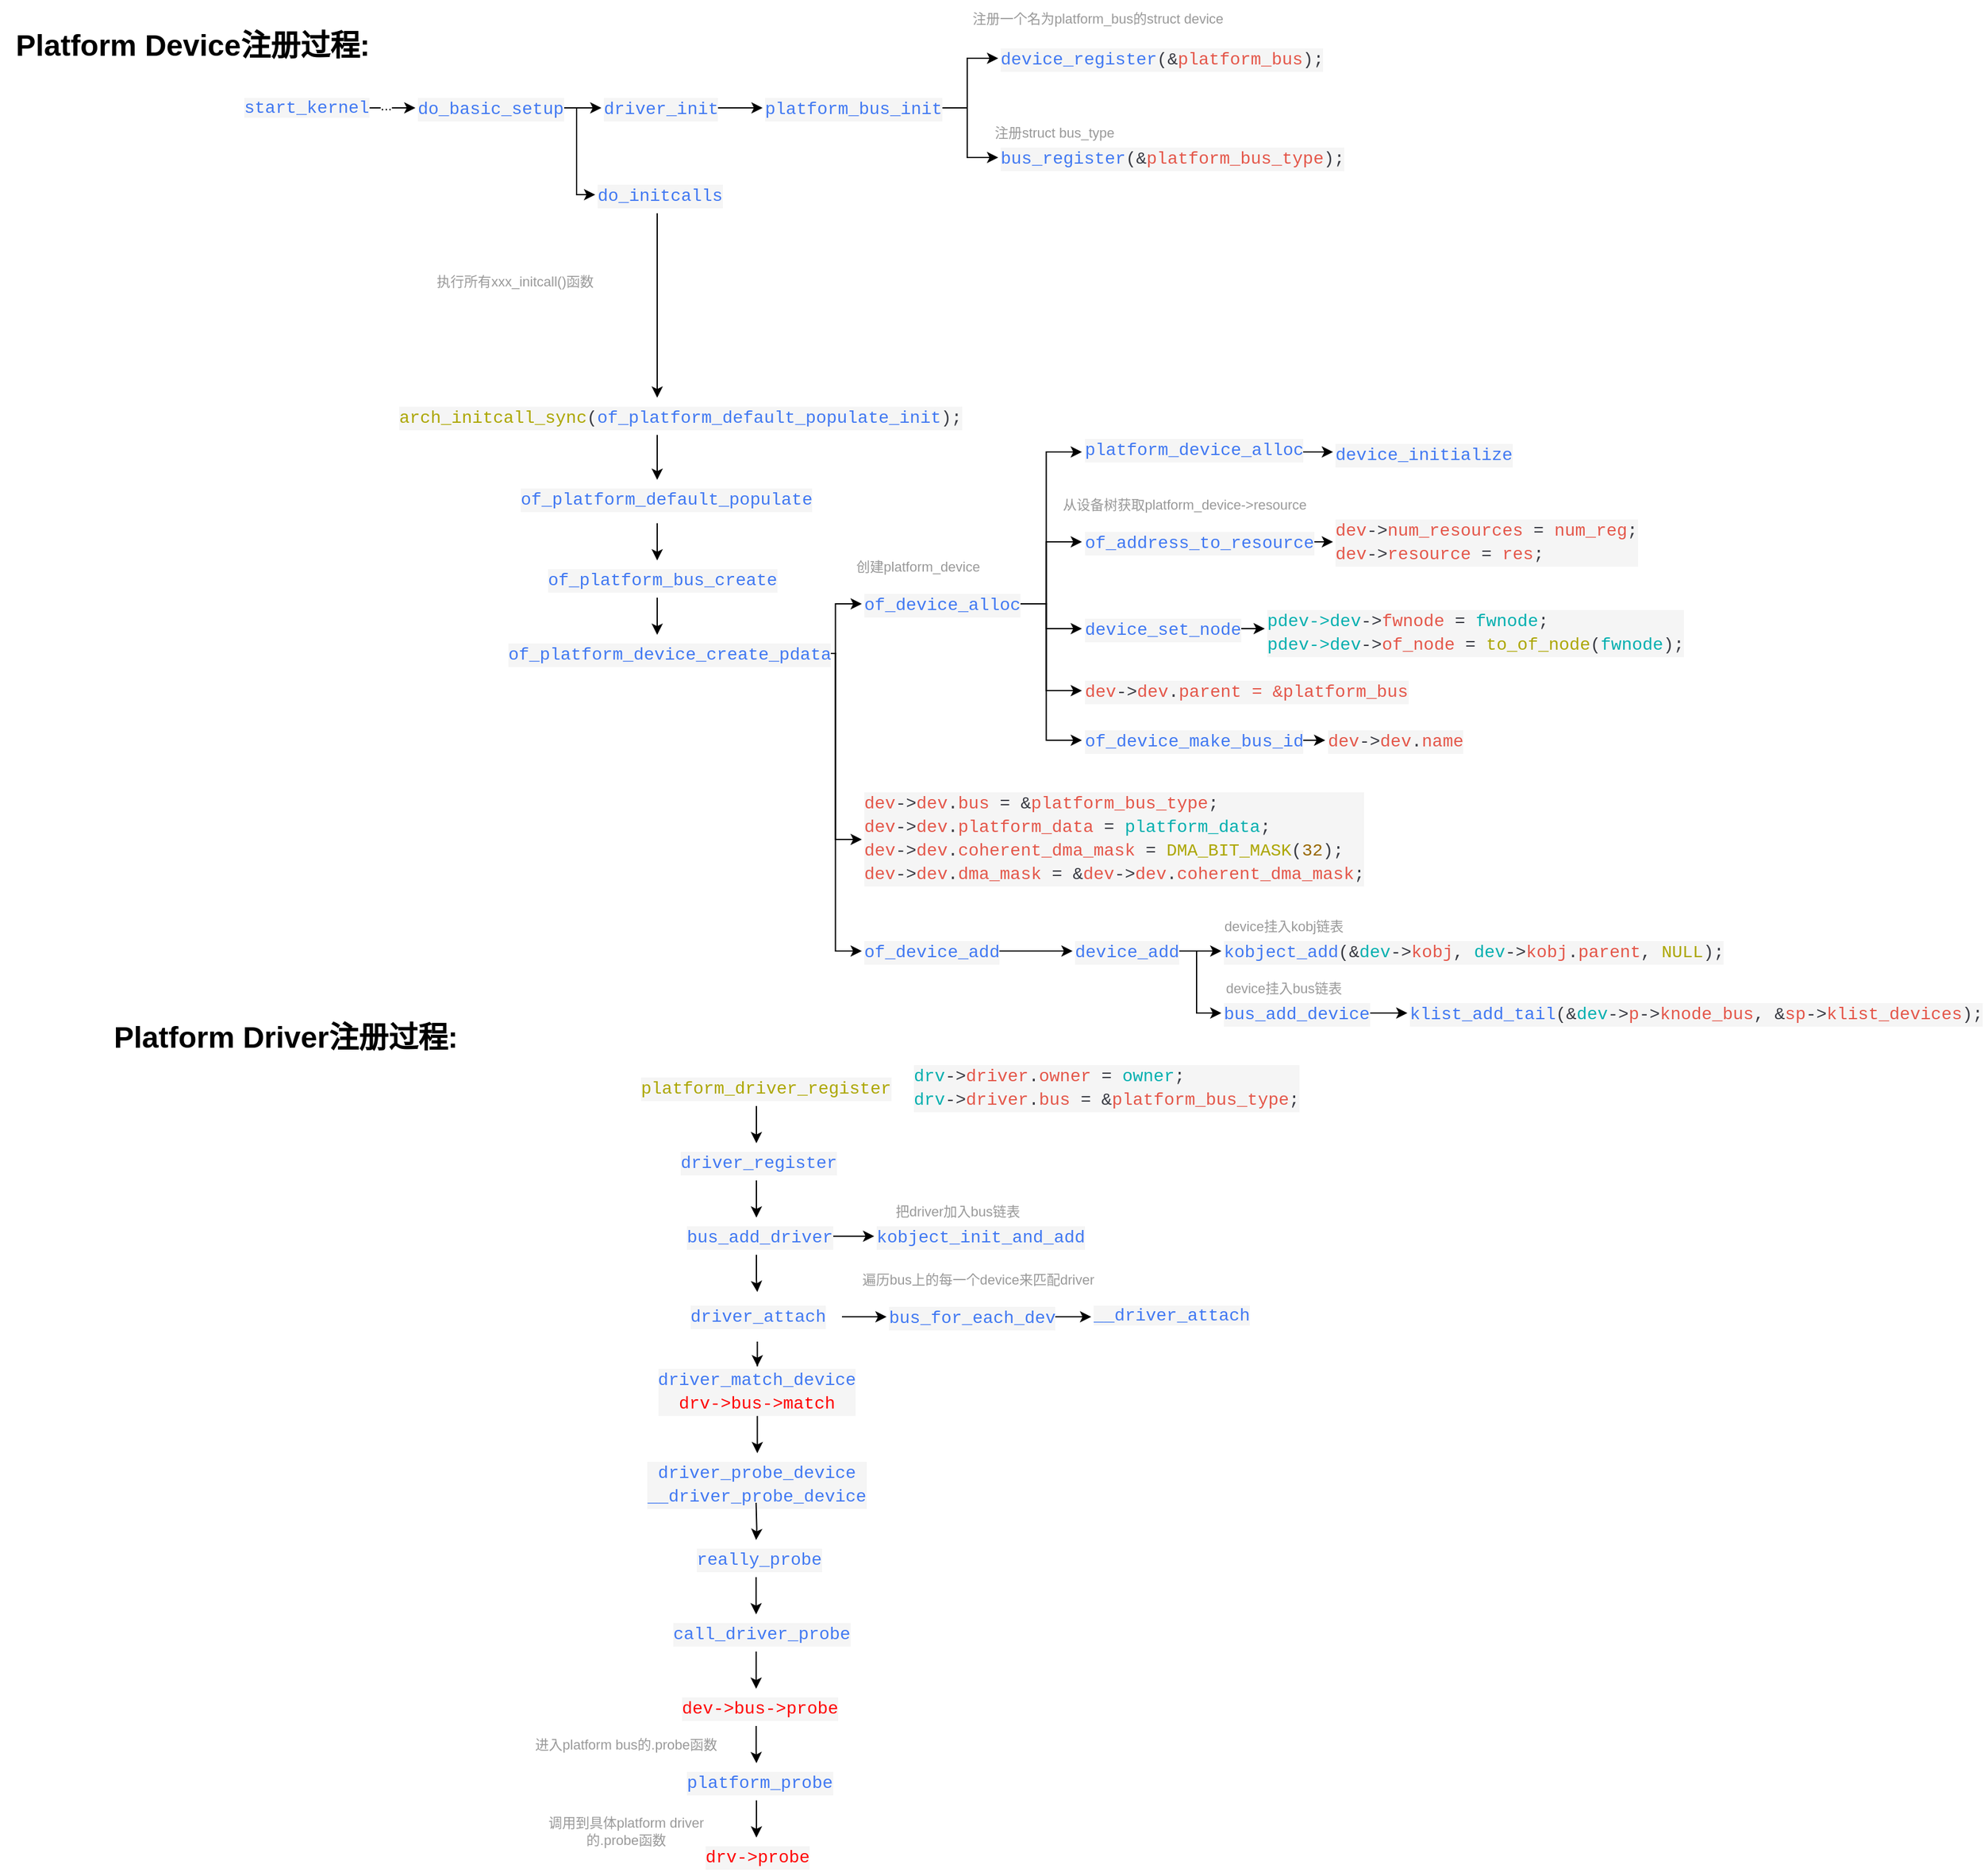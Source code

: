 <mxfile version="26.0.2">
  <diagram name="Page-1" id="B86Zw5jSHe3ODx66XSME">
    <mxGraphModel dx="1891" dy="538" grid="1" gridSize="10" guides="1" tooltips="1" connect="1" arrows="1" fold="1" page="1" pageScale="1" pageWidth="827" pageHeight="1169" math="0" shadow="0">
      <root>
        <mxCell id="0" />
        <mxCell id="1" parent="0" />
        <mxCell id="ma6B8eUyKMuHkMsRaz8a-4" style="edgeStyle=orthogonalEdgeStyle;rounded=0;orthogonalLoop=1;jettySize=auto;html=1;exitX=1;exitY=0.5;exitDx=0;exitDy=0;entryX=0;entryY=0.5;entryDx=0;entryDy=0;" parent="1" source="ma6B8eUyKMuHkMsRaz8a-1" target="ma6B8eUyKMuHkMsRaz8a-3" edge="1">
          <mxGeometry relative="1" as="geometry" />
        </mxCell>
        <mxCell id="ma6B8eUyKMuHkMsRaz8a-6" style="edgeStyle=orthogonalEdgeStyle;rounded=0;orthogonalLoop=1;jettySize=auto;html=1;exitX=1;exitY=0.5;exitDx=0;exitDy=0;entryX=0;entryY=0.5;entryDx=0;entryDy=0;" parent="1" source="ma6B8eUyKMuHkMsRaz8a-1" target="ma6B8eUyKMuHkMsRaz8a-5" edge="1">
          <mxGeometry relative="1" as="geometry" />
        </mxCell>
        <mxCell id="ma6B8eUyKMuHkMsRaz8a-1" value="&lt;div style=&quot;color: #383a42;background-color: #f5f5f5;font-family: Consolas, &#39;Courier New&#39;, monospace;font-weight: normal;font-size: 14px;line-height: 19px;white-space: pre;&quot;&gt;&lt;div&gt;&lt;span style=&quot;color: #4078f2;&quot;&gt;platform_bus_init&lt;/span&gt;&lt;/div&gt;&lt;/div&gt;" style="text;whiteSpace=wrap;html=1;" parent="1" vertex="1">
          <mxGeometry x="210" y="120" width="140" height="30" as="geometry" />
        </mxCell>
        <mxCell id="ma6B8eUyKMuHkMsRaz8a-3" value="&lt;div style=&quot;color: #383a42;background-color: #f5f5f5;font-family: Consolas, &#39;Courier New&#39;, monospace;font-weight: normal;font-size: 14px;line-height: 19px;white-space: pre;&quot;&gt;&lt;div&gt;&lt;span style=&quot;color: #4078f2;&quot;&gt;device_register&lt;/span&gt;&lt;span style=&quot;color: #383a42;&quot;&gt;(&lt;/span&gt;&lt;span style=&quot;color: #383a42;&quot;&gt;&amp;amp;&lt;/span&gt;&lt;span style=&quot;color: #e45649;&quot;&gt;platform_bus&lt;/span&gt;&lt;span style=&quot;color: #383a42;&quot;&gt;);&lt;/span&gt;&lt;/div&gt;&lt;/div&gt;" style="text;whiteSpace=wrap;html=1;" parent="1" vertex="1">
          <mxGeometry x="400" y="80" width="250" height="30" as="geometry" />
        </mxCell>
        <mxCell id="ma6B8eUyKMuHkMsRaz8a-5" value="&lt;div style=&quot;color: #383a42;background-color: #f5f5f5;font-family: Consolas, &#39;Courier New&#39;, monospace;font-weight: normal;font-size: 14px;line-height: 19px;white-space: pre;&quot;&gt;&lt;div&gt;&lt;span style=&quot;color: #4078f2;&quot;&gt;bus_register&lt;/span&gt;&lt;span style=&quot;color: #383a42;&quot;&gt;(&lt;/span&gt;&lt;span style=&quot;color: #383a42;&quot;&gt;&amp;amp;&lt;/span&gt;&lt;span style=&quot;color: #e45649;&quot;&gt;platform_bus_type&lt;/span&gt;&lt;span style=&quot;color: #383a42;&quot;&gt;);&lt;/span&gt;&lt;/div&gt;&lt;/div&gt;" style="text;whiteSpace=wrap;html=1;" parent="1" vertex="1">
          <mxGeometry x="400" y="160" width="260" height="30" as="geometry" />
        </mxCell>
        <mxCell id="ma6B8eUyKMuHkMsRaz8a-7" value="注册一个名为platform_bus的struct device" style="text;html=1;align=center;verticalAlign=middle;resizable=0;points=[];autosize=1;strokeColor=none;fillColor=none;fontSize=11;fontColor=#999999;" parent="1" vertex="1">
          <mxGeometry x="365" y="48" width="230" height="30" as="geometry" />
        </mxCell>
        <mxCell id="ma6B8eUyKMuHkMsRaz8a-8" value="注册struct bus_type" style="text;html=1;align=center;verticalAlign=middle;resizable=0;points=[];autosize=1;strokeColor=none;fillColor=none;fontSize=11;fontColor=#999999;" parent="1" vertex="1">
          <mxGeometry x="385" y="140" width="120" height="30" as="geometry" />
        </mxCell>
        <mxCell id="ma6B8eUyKMuHkMsRaz8a-12" value="" style="edgeStyle=orthogonalEdgeStyle;rounded=0;orthogonalLoop=1;jettySize=auto;html=1;" parent="1" source="ma6B8eUyKMuHkMsRaz8a-9" target="ma6B8eUyKMuHkMsRaz8a-11" edge="1">
          <mxGeometry relative="1" as="geometry" />
        </mxCell>
        <mxCell id="ma6B8eUyKMuHkMsRaz8a-9" value="&lt;div style=&quot;color: #383a42;background-color: #f5f5f5;font-family: Consolas, &#39;Courier New&#39;, monospace;font-weight: normal;font-size: 14px;line-height: 19px;white-space: pre;&quot;&gt;&lt;div&gt;&lt;span style=&quot;color: #aca600;&quot;&gt;platform_driver_register&lt;/span&gt;&lt;/div&gt;&lt;/div&gt;" style="text;whiteSpace=wrap;html=1;" parent="1" vertex="1">
          <mxGeometry x="110" y="910" width="190" height="30" as="geometry" />
        </mxCell>
        <mxCell id="ma6B8eUyKMuHkMsRaz8a-14" value="" style="edgeStyle=orthogonalEdgeStyle;rounded=0;orthogonalLoop=1;jettySize=auto;html=1;" parent="1" source="ma6B8eUyKMuHkMsRaz8a-11" target="ma6B8eUyKMuHkMsRaz8a-13" edge="1">
          <mxGeometry relative="1" as="geometry" />
        </mxCell>
        <mxCell id="ma6B8eUyKMuHkMsRaz8a-11" value="&lt;div style=&quot;color: #383a42;background-color: #f5f5f5;font-family: Consolas, &#39;Courier New&#39;, monospace;font-weight: normal;font-size: 14px;line-height: 19px;white-space: pre;&quot;&gt;&lt;div&gt;&lt;span style=&quot;color: #4078f2;&quot;&gt;driver_register&lt;/span&gt;&lt;/div&gt;&lt;/div&gt;" style="text;whiteSpace=wrap;html=1;" parent="1" vertex="1">
          <mxGeometry x="142" y="970" width="126" height="30" as="geometry" />
        </mxCell>
        <mxCell id="ma6B8eUyKMuHkMsRaz8a-17" value="" style="edgeStyle=orthogonalEdgeStyle;rounded=0;orthogonalLoop=1;jettySize=auto;html=1;" parent="1" source="ma6B8eUyKMuHkMsRaz8a-13" target="ma6B8eUyKMuHkMsRaz8a-16" edge="1">
          <mxGeometry relative="1" as="geometry" />
        </mxCell>
        <mxCell id="JLfI0YAeXhHfaq67jm4I-69" value="" style="edgeStyle=orthogonalEdgeStyle;rounded=0;orthogonalLoop=1;jettySize=auto;html=1;" edge="1" parent="1" source="ma6B8eUyKMuHkMsRaz8a-13" target="JLfI0YAeXhHfaq67jm4I-68">
          <mxGeometry relative="1" as="geometry" />
        </mxCell>
        <mxCell id="ma6B8eUyKMuHkMsRaz8a-13" value="&lt;div style=&quot;color: #383a42;background-color: #f5f5f5;font-family: Consolas, &#39;Courier New&#39;, monospace;font-weight: normal;font-size: 14px;line-height: 19px;white-space: pre;&quot;&gt;&lt;div&gt;&lt;span style=&quot;color: #4078f2;&quot;&gt;bus_add_driver&lt;/span&gt;&lt;/div&gt;&lt;/div&gt;" style="text;whiteSpace=wrap;html=1;" parent="1" vertex="1">
          <mxGeometry x="147" y="1030" width="116" height="30" as="geometry" />
        </mxCell>
        <mxCell id="ma6B8eUyKMuHkMsRaz8a-15" value="&lt;div style=&quot;color: rgb(56, 58, 66); background-color: rgb(245, 245, 245); font-family: Consolas, &amp;quot;Courier New&amp;quot;, monospace; font-weight: normal; font-size: 14px; line-height: 19px; white-space: pre;&quot;&gt;&lt;div&gt;&lt;span style=&quot;color: rgb(0, 175, 175);&quot;&gt;drv&lt;/span&gt;&lt;span style=&quot;color: rgb(56, 58, 66);&quot;&gt;-&amp;gt;&lt;/span&gt;&lt;span style=&quot;color: rgb(228, 86, 73);&quot;&gt;driver&lt;/span&gt;&lt;span style=&quot;color: rgb(56, 58, 66);&quot;&gt;.&lt;/span&gt;&lt;span style=&quot;color: rgb(228, 86, 73);&quot;&gt;owner&lt;/span&gt;&lt;span style=&quot;color: rgb(56, 58, 66);&quot;&gt; &lt;/span&gt;&lt;span style=&quot;color: rgb(56, 58, 66);&quot;&gt;=&lt;/span&gt;&lt;span style=&quot;color: rgb(56, 58, 66);&quot;&gt; &lt;/span&gt;&lt;span style=&quot;color: rgb(0, 175, 175);&quot;&gt;owner&lt;/span&gt;&lt;span style=&quot;color: rgb(56, 58, 66);&quot;&gt;;&lt;/span&gt;&lt;/div&gt;&lt;div&gt;&lt;span style=&quot;color: rgb(0, 175, 175);&quot;&gt;drv&lt;/span&gt;&lt;span style=&quot;color: rgb(56, 58, 66);&quot;&gt;-&amp;gt;&lt;/span&gt;&lt;span style=&quot;color: rgb(228, 86, 73);&quot;&gt;driver&lt;/span&gt;&lt;span style=&quot;color: rgb(56, 58, 66);&quot;&gt;.&lt;/span&gt;&lt;span style=&quot;color: rgb(228, 86, 73);&quot;&gt;bus&lt;/span&gt;&lt;span style=&quot;color: rgb(56, 58, 66);&quot;&gt; &lt;/span&gt;&lt;span style=&quot;color: rgb(56, 58, 66);&quot;&gt;=&lt;/span&gt;&lt;span style=&quot;color: rgb(56, 58, 66);&quot;&gt; &lt;/span&gt;&lt;span style=&quot;color: rgb(56, 58, 66);&quot;&gt;&amp;amp;&lt;/span&gt;&lt;span style=&quot;color: rgb(228, 86, 73);&quot;&gt;platform_bus_type&lt;/span&gt;&lt;span style=&quot;color: rgb(56, 58, 66);&quot;&gt;;&lt;/span&gt;&lt;/div&gt;&lt;/div&gt;" style="text;whiteSpace=wrap;html=1;" parent="1" vertex="1">
          <mxGeometry x="330" y="900" width="300" height="50" as="geometry" />
        </mxCell>
        <mxCell id="JLfI0YAeXhHfaq67jm4I-59" value="" style="edgeStyle=orthogonalEdgeStyle;rounded=0;orthogonalLoop=1;jettySize=auto;html=1;" edge="1" parent="1" source="ma6B8eUyKMuHkMsRaz8a-16" target="JLfI0YAeXhHfaq67jm4I-58">
          <mxGeometry relative="1" as="geometry" />
        </mxCell>
        <mxCell id="JLfI0YAeXhHfaq67jm4I-73" value="" style="edgeStyle=orthogonalEdgeStyle;rounded=0;orthogonalLoop=1;jettySize=auto;html=1;" edge="1" parent="1" source="ma6B8eUyKMuHkMsRaz8a-16" target="JLfI0YAeXhHfaq67jm4I-65">
          <mxGeometry relative="1" as="geometry" />
        </mxCell>
        <mxCell id="ma6B8eUyKMuHkMsRaz8a-16" value="&lt;div style=&quot;color: rgb(56, 58, 66); background-color: rgb(245, 245, 245); font-family: Consolas, &amp;quot;Courier New&amp;quot;, monospace; font-weight: normal; font-size: 14px; line-height: 19px; white-space: pre;&quot;&gt;&lt;div&gt;&lt;span style=&quot;color: rgb(64, 120, 242);&quot;&gt;driver_attach&lt;/span&gt;&lt;/div&gt;&lt;/div&gt;" style="text;whiteSpace=wrap;html=1;align=center;verticalAlign=middle;" parent="1" vertex="1">
          <mxGeometry x="137.5" y="1090" width="136.5" height="40" as="geometry" />
        </mxCell>
        <mxCell id="ma6B8eUyKMuHkMsRaz8a-20" value="&lt;div style=&quot;color: rgb(56, 58, 66); background-color: rgb(245, 245, 245); font-family: Consolas, &amp;quot;Courier New&amp;quot;, monospace; font-weight: normal; font-size: 14px; line-height: 19px; white-space: pre;&quot;&gt;&lt;div&gt;&lt;span style=&quot;color: rgb(64, 120, 242);&quot;&gt;driver_probe_device&lt;/span&gt;&lt;/div&gt;&lt;div&gt;&lt;span style=&quot;color: rgb(64, 120, 242);&quot;&gt;__driver_probe_device&lt;/span&gt;&lt;/div&gt;&lt;/div&gt;" style="text;whiteSpace=wrap;html=1;align=center;verticalAlign=middle;" parent="1" vertex="1">
          <mxGeometry x="121.25" y="1220" width="169" height="50" as="geometry" />
        </mxCell>
        <mxCell id="ma6B8eUyKMuHkMsRaz8a-25" value="" style="edgeStyle=orthogonalEdgeStyle;rounded=0;orthogonalLoop=1;jettySize=auto;html=1;" parent="1" target="ma6B8eUyKMuHkMsRaz8a-24" edge="1">
          <mxGeometry relative="1" as="geometry">
            <mxPoint x="204.75" y="1260" as="sourcePoint" />
          </mxGeometry>
        </mxCell>
        <mxCell id="ma6B8eUyKMuHkMsRaz8a-27" value="" style="edgeStyle=orthogonalEdgeStyle;rounded=0;orthogonalLoop=1;jettySize=auto;html=1;" parent="1" source="ma6B8eUyKMuHkMsRaz8a-24" target="ma6B8eUyKMuHkMsRaz8a-26" edge="1">
          <mxGeometry relative="1" as="geometry" />
        </mxCell>
        <mxCell id="ma6B8eUyKMuHkMsRaz8a-24" value="&lt;div style=&quot;color: #383a42;background-color: #f5f5f5;font-family: Consolas, &#39;Courier New&#39;, monospace;font-weight: normal;font-size: 14px;line-height: 19px;white-space: pre;&quot;&gt;&lt;div&gt;&lt;span style=&quot;color: #4078f2;&quot;&gt;really_probe&lt;/span&gt;&lt;/div&gt;&lt;/div&gt;" style="text;whiteSpace=wrap;html=1;" parent="1" vertex="1">
          <mxGeometry x="154.5" y="1290" width="100.5" height="30" as="geometry" />
        </mxCell>
        <mxCell id="ma6B8eUyKMuHkMsRaz8a-29" value="" style="edgeStyle=orthogonalEdgeStyle;rounded=0;orthogonalLoop=1;jettySize=auto;html=1;" parent="1" source="ma6B8eUyKMuHkMsRaz8a-26" target="ma6B8eUyKMuHkMsRaz8a-28" edge="1">
          <mxGeometry relative="1" as="geometry" />
        </mxCell>
        <mxCell id="ma6B8eUyKMuHkMsRaz8a-26" value="&lt;div style=&quot;color: #383a42;background-color: #f5f5f5;font-family: Consolas, &#39;Courier New&#39;, monospace;font-weight: normal;font-size: 14px;line-height: 19px;white-space: pre;&quot;&gt;&lt;div&gt;&lt;span style=&quot;color: #4078f2;&quot;&gt;call_driver_probe&lt;/span&gt;&lt;/div&gt;&lt;/div&gt;" style="text;whiteSpace=wrap;html=1;" parent="1" vertex="1">
          <mxGeometry x="135.75" y="1350" width="138" height="30" as="geometry" />
        </mxCell>
        <mxCell id="ma6B8eUyKMuHkMsRaz8a-31" value="" style="edgeStyle=orthogonalEdgeStyle;rounded=0;orthogonalLoop=1;jettySize=auto;html=1;" parent="1" source="ma6B8eUyKMuHkMsRaz8a-28" target="ma6B8eUyKMuHkMsRaz8a-30" edge="1">
          <mxGeometry relative="1" as="geometry" />
        </mxCell>
        <mxCell id="ma6B8eUyKMuHkMsRaz8a-28" value="&lt;div style=&quot;background-color: rgb(245, 245, 245); font-family: Consolas, &amp;quot;Courier New&amp;quot;, monospace; font-weight: normal; font-size: 14px; line-height: 19px; white-space: pre;&quot;&gt;&lt;div style=&quot;&quot;&gt;&lt;font style=&quot;color: rgb(255, 0, 0);&quot;&gt;&lt;span&gt;dev&lt;/span&gt;&lt;span&gt;-&amp;gt;&lt;/span&gt;&lt;span&gt;bus&lt;/span&gt;&lt;span&gt;-&amp;gt;&lt;/span&gt;&lt;span&gt;probe&lt;/span&gt;&lt;/font&gt;&lt;/div&gt;&lt;/div&gt;" style="text;whiteSpace=wrap;html=1;" parent="1" vertex="1">
          <mxGeometry x="143.25" y="1410" width="123" height="30" as="geometry" />
        </mxCell>
        <mxCell id="ma6B8eUyKMuHkMsRaz8a-34" value="" style="edgeStyle=orthogonalEdgeStyle;rounded=0;orthogonalLoop=1;jettySize=auto;html=1;" parent="1" source="ma6B8eUyKMuHkMsRaz8a-30" target="ma6B8eUyKMuHkMsRaz8a-33" edge="1">
          <mxGeometry relative="1" as="geometry" />
        </mxCell>
        <mxCell id="ma6B8eUyKMuHkMsRaz8a-30" value="&lt;div style=&quot;color: #383a42;background-color: #f5f5f5;font-family: Consolas, &#39;Courier New&#39;, monospace;font-weight: normal;font-size: 14px;line-height: 19px;white-space: pre;&quot;&gt;&lt;div&gt;&lt;span style=&quot;color: #4078f2;&quot;&gt;platform_probe&lt;/span&gt;&lt;/div&gt;&lt;/div&gt;" style="text;whiteSpace=wrap;html=1;" parent="1" vertex="1">
          <mxGeometry x="146.75" y="1470" width="116.5" height="30" as="geometry" />
        </mxCell>
        <mxCell id="ma6B8eUyKMuHkMsRaz8a-32" value="进入platform bus的.probe函数" style="text;html=1;align=center;verticalAlign=middle;whiteSpace=wrap;rounded=0;fontSize=11;fontColor=#999999;" parent="1" vertex="1">
          <mxGeometry x="19.75" y="1440" width="160" height="30" as="geometry" />
        </mxCell>
        <mxCell id="ma6B8eUyKMuHkMsRaz8a-33" value="&lt;div style=&quot;background-color: rgb(245, 245, 245); font-family: Consolas, &amp;quot;Courier New&amp;quot;, monospace; font-weight: normal; font-size: 14px; line-height: 19px; white-space: pre;&quot;&gt;&lt;div style=&quot;&quot;&gt;&lt;font style=&quot;color: rgb(255, 0, 0);&quot;&gt;&lt;span&gt;drv&lt;/span&gt;&lt;span&gt;-&amp;gt;&lt;/span&gt;&lt;span&gt;probe&lt;/span&gt;&lt;/font&gt;&lt;/div&gt;&lt;/div&gt;" style="text;whiteSpace=wrap;html=1;" parent="1" vertex="1">
          <mxGeometry x="162" y="1530" width="86" height="30" as="geometry" />
        </mxCell>
        <mxCell id="ma6B8eUyKMuHkMsRaz8a-35" value="调用到具体platform driver的.probe函数" style="text;html=1;align=center;verticalAlign=middle;whiteSpace=wrap;rounded=0;fontSize=11;fontColor=#999999;" parent="1" vertex="1">
          <mxGeometry x="19.75" y="1510" width="160" height="30" as="geometry" />
        </mxCell>
        <mxCell id="JLfI0YAeXhHfaq67jm4I-2" value="" style="edgeStyle=orthogonalEdgeStyle;rounded=0;orthogonalLoop=1;jettySize=auto;html=1;" edge="1" parent="1" source="JLfI0YAeXhHfaq67jm4I-1" target="ma6B8eUyKMuHkMsRaz8a-1">
          <mxGeometry relative="1" as="geometry" />
        </mxCell>
        <mxCell id="JLfI0YAeXhHfaq67jm4I-1" value="&lt;div style=&quot;color: rgb(56, 58, 66); background-color: rgb(245, 245, 245); font-family: Consolas, &amp;quot;Courier New&amp;quot;, monospace; font-weight: normal; font-size: 14px; line-height: 19px; white-space: pre;&quot;&gt;&lt;div&gt;&lt;span style=&quot;color: rgb(64, 120, 242);&quot;&gt;driver_init&lt;/span&gt;&lt;/div&gt;&lt;/div&gt;" style="text;whiteSpace=wrap;html=1;" vertex="1" parent="1">
          <mxGeometry x="80" y="120" width="90" height="30" as="geometry" />
        </mxCell>
        <mxCell id="JLfI0YAeXhHfaq67jm4I-4" value="" style="edgeStyle=orthogonalEdgeStyle;rounded=0;orthogonalLoop=1;jettySize=auto;html=1;" edge="1" parent="1" source="JLfI0YAeXhHfaq67jm4I-3" target="JLfI0YAeXhHfaq67jm4I-1">
          <mxGeometry relative="1" as="geometry" />
        </mxCell>
        <mxCell id="JLfI0YAeXhHfaq67jm4I-53" style="edgeStyle=orthogonalEdgeStyle;rounded=0;orthogonalLoop=1;jettySize=auto;html=1;exitX=1;exitY=0.5;exitDx=0;exitDy=0;entryX=0;entryY=0.5;entryDx=0;entryDy=0;" edge="1" parent="1" source="JLfI0YAeXhHfaq67jm4I-3" target="JLfI0YAeXhHfaq67jm4I-13">
          <mxGeometry relative="1" as="geometry">
            <Array as="points">
              <mxPoint x="60" y="135" />
              <mxPoint x="60" y="205" />
            </Array>
          </mxGeometry>
        </mxCell>
        <mxCell id="JLfI0YAeXhHfaq67jm4I-3" value="&lt;div style=&quot;color: #383a42;background-color: #f5f5f5;font-family: Consolas, &#39;Courier New&#39;, monospace;font-weight: normal;font-size: 14px;line-height: 19px;white-space: pre;&quot;&gt;&lt;div&gt;&lt;span style=&quot;color: #4078f2;&quot;&gt;do_basic_setup&lt;/span&gt;&lt;/div&gt;&lt;/div&gt;" style="text;whiteSpace=wrap;html=1;" vertex="1" parent="1">
          <mxGeometry x="-70" y="120" width="110" height="30" as="geometry" />
        </mxCell>
        <mxCell id="JLfI0YAeXhHfaq67jm4I-7" value="" style="edgeStyle=orthogonalEdgeStyle;rounded=0;orthogonalLoop=1;jettySize=auto;html=1;" edge="1" parent="1" source="JLfI0YAeXhHfaq67jm4I-5" target="JLfI0YAeXhHfaq67jm4I-3">
          <mxGeometry relative="1" as="geometry" />
        </mxCell>
        <mxCell id="JLfI0YAeXhHfaq67jm4I-8" value="..." style="edgeLabel;html=1;align=center;verticalAlign=middle;resizable=0;points=[];" vertex="1" connectable="0" parent="JLfI0YAeXhHfaq67jm4I-7">
          <mxGeometry x="-0.228" y="2" relative="1" as="geometry">
            <mxPoint as="offset" />
          </mxGeometry>
        </mxCell>
        <mxCell id="JLfI0YAeXhHfaq67jm4I-5" value="&lt;span style=&quot;color: rgb(64, 120, 242); font-family: Consolas, &amp;quot;Courier New&amp;quot;, monospace; font-size: 14px; font-style: normal; font-variant-ligatures: normal; font-variant-caps: normal; font-weight: 400; letter-spacing: normal; orphans: 2; text-align: left; text-indent: 0px; text-transform: none; widows: 2; word-spacing: 0px; -webkit-text-stroke-width: 0px; white-space: pre; background-color: rgb(245, 245, 245); text-decoration-thickness: initial; text-decoration-style: initial; text-decoration-color: initial; display: inline !important; float: none;&quot;&gt;start_kernel&lt;/span&gt;" style="text;whiteSpace=wrap;html=1;" vertex="1" parent="1">
          <mxGeometry x="-210" y="120" width="100" height="30" as="geometry" />
        </mxCell>
        <mxCell id="JLfI0YAeXhHfaq67jm4I-12" style="edgeStyle=orthogonalEdgeStyle;rounded=0;orthogonalLoop=1;jettySize=auto;html=1;exitX=0.5;exitY=1;exitDx=0;exitDy=0;entryX=0.5;entryY=0;entryDx=0;entryDy=0;" edge="1" parent="1" source="JLfI0YAeXhHfaq67jm4I-13" target="JLfI0YAeXhHfaq67jm4I-15">
          <mxGeometry relative="1" as="geometry" />
        </mxCell>
        <mxCell id="JLfI0YAeXhHfaq67jm4I-13" value="&lt;div style=&quot;color: #383a42;background-color: #f5f5f5;font-family: Consolas, &#39;Courier New&#39;, monospace;font-weight: normal;font-size: 14px;line-height: 19px;white-space: pre;&quot;&gt;&lt;div&gt;&lt;span style=&quot;color: #4078f2;&quot;&gt;do_initcalls&lt;/span&gt;&lt;/div&gt;&lt;/div&gt;" style="text;whiteSpace=wrap;html=1;" vertex="1" parent="1">
          <mxGeometry x="75" y="190" width="100" height="30" as="geometry" />
        </mxCell>
        <mxCell id="JLfI0YAeXhHfaq67jm4I-14" value="" style="edgeStyle=orthogonalEdgeStyle;rounded=0;orthogonalLoop=1;jettySize=auto;html=1;" edge="1" parent="1" source="JLfI0YAeXhHfaq67jm4I-15" target="JLfI0YAeXhHfaq67jm4I-18">
          <mxGeometry relative="1" as="geometry" />
        </mxCell>
        <mxCell id="JLfI0YAeXhHfaq67jm4I-15" value="&lt;div style=&quot;color: rgb(56, 58, 66); background-color: rgb(245, 245, 245); font-family: Consolas, &amp;quot;Courier New&amp;quot;, monospace; font-weight: normal; font-size: 14px; line-height: 19px; white-space: pre;&quot;&gt;&lt;div style=&quot;line-height: 19px;&quot;&gt;&lt;span style=&quot;color: #aca600;&quot;&gt;arch_initcall_sync&lt;/span&gt;(&lt;span style=&quot;color: #4078f2;&quot;&gt;of_platform_default_populate_init&lt;/span&gt;);&lt;/div&gt;&lt;/div&gt;" style="text;whiteSpace=wrap;html=1;" vertex="1" parent="1">
          <mxGeometry x="-85" y="368.75" width="420" height="30" as="geometry" />
        </mxCell>
        <mxCell id="JLfI0YAeXhHfaq67jm4I-16" value="执行所有xxx_initcall()函数" style="text;html=1;align=center;verticalAlign=middle;resizable=0;points=[];autosize=1;strokeColor=none;fillColor=none;fontSize=11;fontColor=#999999;" vertex="1" parent="1">
          <mxGeometry x="-65.5" y="260" width="150" height="30" as="geometry" />
        </mxCell>
        <mxCell id="JLfI0YAeXhHfaq67jm4I-17" value="" style="edgeStyle=orthogonalEdgeStyle;rounded=0;orthogonalLoop=1;jettySize=auto;html=1;" edge="1" parent="1" source="JLfI0YAeXhHfaq67jm4I-18" target="JLfI0YAeXhHfaq67jm4I-20">
          <mxGeometry relative="1" as="geometry" />
        </mxCell>
        <mxCell id="JLfI0YAeXhHfaq67jm4I-18" value="&lt;div style=&quot;color: #383a42;background-color: #f5f5f5;font-family: Consolas, &#39;Courier New&#39;, monospace;font-weight: normal;font-size: 14px;line-height: 19px;white-space: pre;&quot;&gt;&lt;div&gt;&lt;span style=&quot;color: #4078f2;&quot;&gt;of_platform_default_populate&lt;/span&gt;&lt;/div&gt;&lt;/div&gt;" style="text;whiteSpace=wrap;html=1;" vertex="1" parent="1">
          <mxGeometry x="12.5" y="435" width="225" height="35" as="geometry" />
        </mxCell>
        <mxCell id="JLfI0YAeXhHfaq67jm4I-19" value="" style="edgeStyle=orthogonalEdgeStyle;rounded=0;orthogonalLoop=1;jettySize=auto;html=1;" edge="1" parent="1" source="JLfI0YAeXhHfaq67jm4I-20" target="JLfI0YAeXhHfaq67jm4I-24">
          <mxGeometry relative="1" as="geometry" />
        </mxCell>
        <mxCell id="JLfI0YAeXhHfaq67jm4I-20" value="&lt;div style=&quot;color: #383a42;background-color: #f5f5f5;font-family: Consolas, &#39;Courier New&#39;, monospace;font-weight: normal;font-size: 14px;line-height: 19px;white-space: pre;&quot;&gt;&lt;div&gt;&lt;span style=&quot;color: #4078f2;&quot;&gt;of_platform_bus_create&lt;/span&gt;&lt;/div&gt;&lt;/div&gt;" style="text;whiteSpace=wrap;html=1;" vertex="1" parent="1">
          <mxGeometry x="35" y="500" width="180" height="30" as="geometry" />
        </mxCell>
        <mxCell id="JLfI0YAeXhHfaq67jm4I-21" style="edgeStyle=orthogonalEdgeStyle;rounded=0;orthogonalLoop=1;jettySize=auto;html=1;exitX=1;exitY=0.5;exitDx=0;exitDy=0;entryX=0;entryY=0.5;entryDx=0;entryDy=0;" edge="1" parent="1" source="JLfI0YAeXhHfaq67jm4I-24" target="JLfI0YAeXhHfaq67jm4I-33">
          <mxGeometry relative="1" as="geometry" />
        </mxCell>
        <mxCell id="JLfI0YAeXhHfaq67jm4I-22" style="edgeStyle=orthogonalEdgeStyle;rounded=0;orthogonalLoop=1;jettySize=auto;html=1;exitX=1;exitY=0.5;exitDx=0;exitDy=0;entryX=0;entryY=0.5;entryDx=0;entryDy=0;" edge="1" parent="1" source="JLfI0YAeXhHfaq67jm4I-24" target="JLfI0YAeXhHfaq67jm4I-26">
          <mxGeometry relative="1" as="geometry" />
        </mxCell>
        <mxCell id="JLfI0YAeXhHfaq67jm4I-23" style="edgeStyle=orthogonalEdgeStyle;rounded=0;orthogonalLoop=1;jettySize=auto;html=1;exitX=1;exitY=0.5;exitDx=0;exitDy=0;entryX=0;entryY=0.5;entryDx=0;entryDy=0;" edge="1" parent="1" source="JLfI0YAeXhHfaq67jm4I-24" target="JLfI0YAeXhHfaq67jm4I-46">
          <mxGeometry relative="1" as="geometry" />
        </mxCell>
        <mxCell id="JLfI0YAeXhHfaq67jm4I-24" value="&lt;div style=&quot;color: #383a42;background-color: #f5f5f5;font-family: Consolas, &#39;Courier New&#39;, monospace;font-weight: normal;font-size: 14px;line-height: 19px;white-space: pre;&quot;&gt;&lt;div&gt;&lt;span style=&quot;color: #4078f2;&quot;&gt;of_platform_device_create_pdata&lt;/span&gt;&lt;/div&gt;&lt;/div&gt;" style="text;whiteSpace=wrap;html=1;" vertex="1" parent="1">
          <mxGeometry x="2.5" y="560" width="245" height="30" as="geometry" />
        </mxCell>
        <mxCell id="JLfI0YAeXhHfaq67jm4I-25" value="" style="edgeStyle=orthogonalEdgeStyle;rounded=0;orthogonalLoop=1;jettySize=auto;html=1;" edge="1" parent="1" source="JLfI0YAeXhHfaq67jm4I-26" target="JLfI0YAeXhHfaq67jm4I-27">
          <mxGeometry relative="1" as="geometry" />
        </mxCell>
        <mxCell id="JLfI0YAeXhHfaq67jm4I-26" value="&lt;div style=&quot;color: #383a42;background-color: #f5f5f5;font-family: Consolas, &#39;Courier New&#39;, monospace;font-weight: normal;font-size: 14px;line-height: 19px;white-space: pre;&quot;&gt;&lt;div&gt;&lt;span style=&quot;color: #4078f2;&quot;&gt;of_device_add&lt;/span&gt;&lt;/div&gt;&lt;/div&gt;" style="text;whiteSpace=wrap;html=1;" vertex="1" parent="1">
          <mxGeometry x="290" y="800" width="110" height="30" as="geometry" />
        </mxCell>
        <mxCell id="JLfI0YAeXhHfaq67jm4I-78" value="" style="edgeStyle=orthogonalEdgeStyle;rounded=0;orthogonalLoop=1;jettySize=auto;html=1;" edge="1" parent="1" source="JLfI0YAeXhHfaq67jm4I-27" target="JLfI0YAeXhHfaq67jm4I-77">
          <mxGeometry relative="1" as="geometry" />
        </mxCell>
        <mxCell id="JLfI0YAeXhHfaq67jm4I-81" style="edgeStyle=orthogonalEdgeStyle;rounded=0;orthogonalLoop=1;jettySize=auto;html=1;exitX=1;exitY=0.5;exitDx=0;exitDy=0;entryX=0;entryY=0.5;entryDx=0;entryDy=0;" edge="1" parent="1" source="JLfI0YAeXhHfaq67jm4I-27" target="JLfI0YAeXhHfaq67jm4I-80">
          <mxGeometry relative="1" as="geometry" />
        </mxCell>
        <mxCell id="JLfI0YAeXhHfaq67jm4I-27" value="&lt;div style=&quot;color: #383a42;background-color: #f5f5f5;font-family: Consolas, &#39;Courier New&#39;, monospace;font-weight: normal;font-size: 14px;line-height: 19px;white-space: pre;&quot;&gt;&lt;div&gt;&lt;span style=&quot;color: #4078f2;&quot;&gt;device_add&lt;/span&gt;&lt;/div&gt;&lt;/div&gt;" style="text;whiteSpace=wrap;html=1;" vertex="1" parent="1">
          <mxGeometry x="460" y="800" width="80" height="30" as="geometry" />
        </mxCell>
        <mxCell id="JLfI0YAeXhHfaq67jm4I-28" style="edgeStyle=orthogonalEdgeStyle;rounded=0;orthogonalLoop=1;jettySize=auto;html=1;exitX=1;exitY=0.5;exitDx=0;exitDy=0;entryX=0;entryY=0.5;entryDx=0;entryDy=0;" edge="1" parent="1" source="JLfI0YAeXhHfaq67jm4I-33" target="JLfI0YAeXhHfaq67jm4I-39">
          <mxGeometry relative="1" as="geometry" />
        </mxCell>
        <mxCell id="JLfI0YAeXhHfaq67jm4I-29" style="edgeStyle=orthogonalEdgeStyle;rounded=0;orthogonalLoop=1;jettySize=auto;html=1;exitX=1;exitY=0.5;exitDx=0;exitDy=0;entryX=0;entryY=0.5;entryDx=0;entryDy=0;" edge="1" parent="1" source="JLfI0YAeXhHfaq67jm4I-33" target="JLfI0YAeXhHfaq67jm4I-36">
          <mxGeometry relative="1" as="geometry" />
        </mxCell>
        <mxCell id="JLfI0YAeXhHfaq67jm4I-30" style="edgeStyle=orthogonalEdgeStyle;rounded=0;orthogonalLoop=1;jettySize=auto;html=1;exitX=1;exitY=0.5;exitDx=0;exitDy=0;entryX=0;entryY=0.5;entryDx=0;entryDy=0;" edge="1" parent="1" source="JLfI0YAeXhHfaq67jm4I-33" target="JLfI0YAeXhHfaq67jm4I-42">
          <mxGeometry relative="1" as="geometry" />
        </mxCell>
        <mxCell id="JLfI0YAeXhHfaq67jm4I-31" style="edgeStyle=orthogonalEdgeStyle;rounded=0;orthogonalLoop=1;jettySize=auto;html=1;exitX=1;exitY=0.5;exitDx=0;exitDy=0;entryX=0;entryY=0.5;entryDx=0;entryDy=0;" edge="1" parent="1" source="JLfI0YAeXhHfaq67jm4I-33" target="JLfI0YAeXhHfaq67jm4I-44">
          <mxGeometry relative="1" as="geometry" />
        </mxCell>
        <mxCell id="JLfI0YAeXhHfaq67jm4I-32" style="edgeStyle=orthogonalEdgeStyle;rounded=0;orthogonalLoop=1;jettySize=auto;html=1;exitX=1;exitY=0.5;exitDx=0;exitDy=0;entryX=0;entryY=0.5;entryDx=0;entryDy=0;" edge="1" parent="1" source="JLfI0YAeXhHfaq67jm4I-33" target="JLfI0YAeXhHfaq67jm4I-48">
          <mxGeometry relative="1" as="geometry" />
        </mxCell>
        <mxCell id="JLfI0YAeXhHfaq67jm4I-33" value="&lt;div style=&quot;color: #383a42;background-color: #f5f5f5;font-family: Consolas, &#39;Courier New&#39;, monospace;font-weight: normal;font-size: 14px;line-height: 19px;white-space: pre;&quot;&gt;&lt;div&gt;&lt;span style=&quot;color: #4078f2;&quot;&gt;of_device_alloc&lt;/span&gt;&lt;/div&gt;&lt;/div&gt;" style="text;whiteSpace=wrap;html=1;" vertex="1" parent="1">
          <mxGeometry x="290" y="520" width="120" height="30" as="geometry" />
        </mxCell>
        <mxCell id="JLfI0YAeXhHfaq67jm4I-34" value="创建platform_device" style="text;html=1;align=center;verticalAlign=middle;resizable=0;points=[];autosize=1;strokeColor=none;fillColor=none;fontSize=11;fontColor=#999999;" vertex="1" parent="1">
          <mxGeometry x="275" y="490" width="120" height="30" as="geometry" />
        </mxCell>
        <mxCell id="JLfI0YAeXhHfaq67jm4I-35" value="" style="edgeStyle=orthogonalEdgeStyle;rounded=0;orthogonalLoop=1;jettySize=auto;html=1;" edge="1" parent="1" source="JLfI0YAeXhHfaq67jm4I-36" target="JLfI0YAeXhHfaq67jm4I-41">
          <mxGeometry relative="1" as="geometry" />
        </mxCell>
        <mxCell id="JLfI0YAeXhHfaq67jm4I-36" value="&lt;div style=&quot;color: #383a42;background-color: #f5f5f5;font-family: Consolas, &#39;Courier New&#39;, monospace;font-weight: normal;font-size: 14px;line-height: 19px;white-space: pre;&quot;&gt;&lt;div&gt;&lt;span style=&quot;color: #4078f2;&quot;&gt;of_address_to_resource&lt;/span&gt;&lt;/div&gt;&lt;/div&gt;" style="text;whiteSpace=wrap;html=1;" vertex="1" parent="1">
          <mxGeometry x="467.5" y="470" width="180" height="30" as="geometry" />
        </mxCell>
        <mxCell id="JLfI0YAeXhHfaq67jm4I-37" value="从设备树获取platform_device-&amp;gt;resource" style="text;html=1;align=center;verticalAlign=middle;resizable=0;points=[];autosize=1;strokeColor=none;fillColor=none;fontSize=11;fontColor=#999999;" vertex="1" parent="1">
          <mxGeometry x="440" y="440" width="220" height="30" as="geometry" />
        </mxCell>
        <mxCell id="JLfI0YAeXhHfaq67jm4I-38" value="" style="edgeStyle=orthogonalEdgeStyle;rounded=0;orthogonalLoop=1;jettySize=auto;html=1;" edge="1" parent="1" source="JLfI0YAeXhHfaq67jm4I-39" target="JLfI0YAeXhHfaq67jm4I-40">
          <mxGeometry relative="1" as="geometry" />
        </mxCell>
        <mxCell id="JLfI0YAeXhHfaq67jm4I-39" value="&lt;div style=&quot;color: #383a42;background-color: #f5f5f5;font-family: Consolas, &#39;Courier New&#39;, monospace;font-weight: normal;font-size: 14px;line-height: 19px;white-space: pre;&quot;&gt;&lt;div&gt;&lt;span style=&quot;color: #4078f2;&quot;&gt;device_set_node&lt;/span&gt;&lt;/div&gt;&lt;/div&gt;" style="text;whiteSpace=wrap;html=1;" vertex="1" parent="1">
          <mxGeometry x="467.5" y="540" width="125" height="30" as="geometry" />
        </mxCell>
        <mxCell id="JLfI0YAeXhHfaq67jm4I-40" value="&lt;div style=&quot;color: rgb(56, 58, 66); background-color: rgb(245, 245, 245); font-family: Consolas, &amp;quot;Courier New&amp;quot;, monospace; font-weight: normal; font-size: 14px; line-height: 19px; white-space: pre;&quot;&gt;&lt;div&gt;&lt;span style=&quot;color: rgb(0, 175, 175);&quot;&gt;pdev-&amp;gt;dev&lt;/span&gt;&lt;span style=&quot;color: rgb(56, 58, 66);&quot;&gt;-&amp;gt;&lt;/span&gt;&lt;span style=&quot;color: rgb(228, 86, 73);&quot;&gt;fwnode&lt;/span&gt;&lt;span style=&quot;color: rgb(56, 58, 66);&quot;&gt; &lt;/span&gt;&lt;span style=&quot;color: rgb(56, 58, 66);&quot;&gt;=&lt;/span&gt;&lt;span style=&quot;color: rgb(56, 58, 66);&quot;&gt; &lt;/span&gt;&lt;span style=&quot;color: rgb(0, 175, 175);&quot;&gt;fwnode&lt;/span&gt;&lt;span style=&quot;color: rgb(56, 58, 66);&quot;&gt;;&lt;/span&gt;&lt;/div&gt;&lt;div&gt;&lt;span style=&quot;color: rgb(0, 175, 175);&quot;&gt;pdev-&amp;gt;dev&lt;/span&gt;&lt;span style=&quot;color: rgb(56, 58, 66);&quot;&gt;-&amp;gt;&lt;/span&gt;&lt;span style=&quot;color: rgb(228, 86, 73);&quot;&gt;of_node&lt;/span&gt;&lt;span style=&quot;color: rgb(56, 58, 66);&quot;&gt; &lt;/span&gt;&lt;span style=&quot;color: rgb(56, 58, 66);&quot;&gt;=&lt;/span&gt;&lt;span style=&quot;color: rgb(56, 58, 66);&quot;&gt; &lt;/span&gt;&lt;span style=&quot;color: rgb(172, 166, 0);&quot;&gt;to_of_node&lt;/span&gt;&lt;span style=&quot;color: rgb(56, 58, 66);&quot;&gt;(&lt;/span&gt;&lt;span style=&quot;color: rgb(0, 175, 175);&quot;&gt;fwnode&lt;/span&gt;&lt;span style=&quot;color: rgb(56, 58, 66);&quot;&gt;);&lt;/span&gt;&lt;/div&gt;&lt;/div&gt;" style="text;whiteSpace=wrap;html=1;" vertex="1" parent="1">
          <mxGeometry x="615" y="532.5" width="315" height="45" as="geometry" />
        </mxCell>
        <mxCell id="JLfI0YAeXhHfaq67jm4I-41" value="&lt;div style=&quot;color: rgb(56, 58, 66); background-color: rgb(245, 245, 245); font-family: Consolas, &amp;quot;Courier New&amp;quot;, monospace; font-weight: normal; font-size: 14px; line-height: 19px; white-space: pre;&quot;&gt;&lt;div&gt;&lt;span style=&quot;color: rgb(228, 86, 73);&quot;&gt;dev&lt;/span&gt;&lt;span style=&quot;color: rgb(56, 58, 66);&quot;&gt;-&amp;gt;&lt;/span&gt;&lt;span style=&quot;color: rgb(228, 86, 73);&quot;&gt;num_resources&lt;/span&gt;&lt;span style=&quot;color: rgb(56, 58, 66);&quot;&gt; &lt;/span&gt;&lt;span style=&quot;color: rgb(56, 58, 66);&quot;&gt;=&lt;/span&gt;&lt;span style=&quot;color: rgb(56, 58, 66);&quot;&gt; &lt;/span&gt;&lt;span style=&quot;color: rgb(228, 86, 73);&quot;&gt;num_reg&lt;/span&gt;&lt;span style=&quot;color: rgb(56, 58, 66);&quot;&gt;;&lt;/span&gt;&lt;/div&gt;&lt;div&gt;&lt;span style=&quot;color: rgb(228, 86, 73);&quot;&gt;dev&lt;/span&gt;&lt;span style=&quot;color: rgb(56, 58, 66);&quot;&gt;-&amp;gt;&lt;/span&gt;&lt;span style=&quot;color: rgb(228, 86, 73);&quot;&gt;resource&lt;/span&gt;&lt;span style=&quot;color: rgb(56, 58, 66);&quot;&gt; &lt;/span&gt;&lt;span style=&quot;color: rgb(56, 58, 66);&quot;&gt;=&lt;/span&gt;&lt;span style=&quot;color: rgb(56, 58, 66);&quot;&gt; &lt;/span&gt;&lt;span style=&quot;color: rgb(228, 86, 73);&quot;&gt;res&lt;/span&gt;&lt;span style=&quot;color: rgb(56, 58, 66);&quot;&gt;;&lt;/span&gt;&lt;/div&gt;&lt;/div&gt;" style="text;whiteSpace=wrap;html=1;" vertex="1" parent="1">
          <mxGeometry x="670" y="460" width="230" height="50" as="geometry" />
        </mxCell>
        <mxCell id="JLfI0YAeXhHfaq67jm4I-42" value="&lt;div style=&quot;color: rgb(56, 58, 66); background-color: rgb(245, 245, 245); font-family: Consolas, &amp;quot;Courier New&amp;quot;, monospace; font-weight: normal; font-size: 14px; line-height: 19px; white-space: pre;&quot;&gt;&lt;div&gt;&lt;span style=&quot;color: rgb(228, 86, 73);&quot;&gt;dev&lt;/span&gt;&lt;span style=&quot;color: rgb(56, 58, 66);&quot;&gt;-&amp;gt;&lt;/span&gt;&lt;span style=&quot;color: rgb(228, 86, 73);&quot;&gt;dev&lt;/span&gt;&lt;span style=&quot;color: rgb(56, 58, 66);&quot;&gt;.&lt;/span&gt;&lt;span style=&quot;color: rgb(228, 86, 73);&quot;&gt;parent = &amp;amp;platform_bus&lt;/span&gt;&lt;/div&gt;&lt;/div&gt;" style="text;whiteSpace=wrap;html=1;" vertex="1" parent="1">
          <mxGeometry x="467.5" y="590" width="242.5" height="30" as="geometry" />
        </mxCell>
        <mxCell id="JLfI0YAeXhHfaq67jm4I-43" value="" style="edgeStyle=orthogonalEdgeStyle;rounded=0;orthogonalLoop=1;jettySize=auto;html=1;" edge="1" parent="1" source="JLfI0YAeXhHfaq67jm4I-44" target="JLfI0YAeXhHfaq67jm4I-45">
          <mxGeometry relative="1" as="geometry" />
        </mxCell>
        <mxCell id="JLfI0YAeXhHfaq67jm4I-44" value="&lt;div style=&quot;color: rgb(56, 58, 66); background-color: rgb(245, 245, 245); font-family: Consolas, &amp;quot;Courier New&amp;quot;, monospace; font-weight: normal; font-size: 14px; line-height: 19px; white-space: pre;&quot;&gt;&lt;div&gt;&lt;span style=&quot;color: rgb(64, 120, 242);&quot;&gt;of_device_make_bus_id&lt;/span&gt;&lt;/div&gt;&lt;/div&gt;" style="text;whiteSpace=wrap;html=1;" vertex="1" parent="1">
          <mxGeometry x="467.5" y="630" width="170" height="30" as="geometry" />
        </mxCell>
        <mxCell id="JLfI0YAeXhHfaq67jm4I-45" value="&lt;div style=&quot;background-color: rgb(245, 245, 245); font-family: Consolas, &amp;quot;Courier New&amp;quot;, monospace; font-weight: normal; font-size: 14px; line-height: 19px; white-space: pre; color: rgb(56, 58, 66);&quot;&gt;&lt;div style=&quot;&quot;&gt;&lt;span style=&quot;color: rgb(228, 86, 73);&quot;&gt;dev&lt;/span&gt;&lt;span style=&quot;color: rgb(56, 58, 66);&quot;&gt;-&amp;gt;&lt;/span&gt;&lt;span style=&quot;color: rgb(228, 86, 73);&quot;&gt;dev&lt;/span&gt;&lt;span style=&quot;color: rgb(56, 58, 66);&quot;&gt;.&lt;/span&gt;&lt;span style=&quot;color: rgb(56, 58, 66);&quot;&gt;&lt;font color=&quot;#e45649&quot;&gt;name&lt;/font&gt;&lt;/span&gt;&lt;/div&gt;&lt;/div&gt;" style="text;whiteSpace=wrap;html=1;" vertex="1" parent="1">
          <mxGeometry x="663.75" y="630" width="106.25" height="30" as="geometry" />
        </mxCell>
        <mxCell id="JLfI0YAeXhHfaq67jm4I-46" value="&lt;div style=&quot;color: rgb(56, 58, 66); background-color: rgb(245, 245, 245); font-family: Consolas, &amp;quot;Courier New&amp;quot;, monospace; font-weight: normal; font-size: 14px; line-height: 19px; white-space: pre;&quot;&gt;&lt;div&gt;&lt;span style=&quot;color: rgb(228, 86, 73);&quot;&gt;dev&lt;/span&gt;&lt;span style=&quot;color: rgb(56, 58, 66);&quot;&gt;-&amp;gt;&lt;/span&gt;&lt;span style=&quot;color: rgb(228, 86, 73);&quot;&gt;dev&lt;/span&gt;&lt;span style=&quot;color: rgb(56, 58, 66);&quot;&gt;.&lt;/span&gt;&lt;span style=&quot;color: rgb(228, 86, 73);&quot;&gt;bus&lt;/span&gt;&lt;span style=&quot;color: rgb(56, 58, 66);&quot;&gt; &lt;/span&gt;&lt;span style=&quot;color: rgb(56, 58, 66);&quot;&gt;=&lt;/span&gt;&lt;span style=&quot;color: rgb(56, 58, 66);&quot;&gt; &lt;/span&gt;&lt;span style=&quot;color: rgb(56, 58, 66);&quot;&gt;&amp;amp;&lt;/span&gt;&lt;span style=&quot;color: rgb(228, 86, 73);&quot;&gt;platform_bus_type&lt;/span&gt;&lt;span style=&quot;color: rgb(56, 58, 66);&quot;&gt;;&lt;/span&gt;&lt;/div&gt;&lt;div&gt;&lt;span style=&quot;color: rgb(228, 86, 73);&quot;&gt;dev&lt;/span&gt;&lt;span style=&quot;color: rgb(56, 58, 66);&quot;&gt;-&amp;gt;&lt;/span&gt;&lt;span style=&quot;color: rgb(228, 86, 73);&quot;&gt;dev&lt;/span&gt;&lt;span style=&quot;color: rgb(56, 58, 66);&quot;&gt;.&lt;/span&gt;&lt;span style=&quot;color: rgb(228, 86, 73);&quot;&gt;platform_data&lt;/span&gt;&lt;span style=&quot;color: rgb(56, 58, 66);&quot;&gt; &lt;/span&gt;&lt;span style=&quot;color: rgb(56, 58, 66);&quot;&gt;=&lt;/span&gt;&lt;span style=&quot;color: rgb(56, 58, 66);&quot;&gt; &lt;/span&gt;&lt;span style=&quot;color: rgb(0, 175, 175);&quot;&gt;platform_data&lt;/span&gt;&lt;span style=&quot;color: rgb(56, 58, 66);&quot;&gt;;&lt;/span&gt;&lt;/div&gt;&lt;div&gt;&lt;span style=&quot;color: rgb(56, 58, 66);&quot;&gt;&lt;div style=&quot;line-height: 19px;&quot;&gt;&lt;span style=&quot;color: rgb(228, 86, 73);&quot;&gt;dev&lt;/span&gt;-&amp;gt;&lt;span style=&quot;color: rgb(228, 86, 73);&quot;&gt;dev&lt;/span&gt;.&lt;span style=&quot;color: rgb(228, 86, 73);&quot;&gt;coherent_dma_mask&lt;/span&gt; = &lt;span style=&quot;color: rgb(172, 166, 0);&quot;&gt;DMA_BIT_MASK&lt;/span&gt;(&lt;span style=&quot;color: rgb(152, 104, 1);&quot;&gt;32&lt;/span&gt;);&lt;/div&gt;&lt;div style=&quot;line-height: 19px;&quot;&gt;&lt;div style=&quot;line-height: 19px;&quot;&gt;&lt;span style=&quot;color: #e45649;&quot;&gt;dev&lt;/span&gt;-&amp;gt;&lt;span style=&quot;color: #e45649;&quot;&gt;dev&lt;/span&gt;.&lt;span style=&quot;color: #e45649;&quot;&gt;dma_mask&lt;/span&gt; = &amp;amp;&lt;span style=&quot;color: #e45649;&quot;&gt;dev&lt;/span&gt;-&amp;gt;&lt;span style=&quot;color: #e45649;&quot;&gt;dev&lt;/span&gt;.&lt;span style=&quot;color: #e45649;&quot;&gt;coherent_dma_mask&lt;/span&gt;;&lt;/div&gt;&lt;/div&gt;&lt;/span&gt;&lt;/div&gt;&lt;/div&gt;" style="text;whiteSpace=wrap;html=1;" vertex="1" parent="1">
          <mxGeometry x="290" y="680" width="400" height="90" as="geometry" />
        </mxCell>
        <mxCell id="JLfI0YAeXhHfaq67jm4I-47" value="" style="edgeStyle=orthogonalEdgeStyle;rounded=0;orthogonalLoop=1;jettySize=auto;html=1;" edge="1" parent="1" source="JLfI0YAeXhHfaq67jm4I-48" target="JLfI0YAeXhHfaq67jm4I-49">
          <mxGeometry relative="1" as="geometry" />
        </mxCell>
        <mxCell id="JLfI0YAeXhHfaq67jm4I-48" value="&lt;div style=&quot;color: #383a42;background-color: #f5f5f5;font-family: Consolas, &#39;Courier New&#39;, monospace;font-weight: normal;font-size: 14px;line-height: 19px;white-space: pre;&quot;&gt;&lt;div&gt;&lt;span style=&quot;color: #4078f2;&quot;&gt;platform_device_alloc&lt;/span&gt;&lt;/div&gt;&lt;/div&gt;" style="text;whiteSpace=wrap;html=1;" vertex="1" parent="1">
          <mxGeometry x="467.5" y="395" width="172.5" height="35" as="geometry" />
        </mxCell>
        <mxCell id="JLfI0YAeXhHfaq67jm4I-49" value="&lt;div style=&quot;color: #383a42;background-color: #f5f5f5;font-family: Consolas, &#39;Courier New&#39;, monospace;font-weight: normal;font-size: 14px;line-height: 19px;white-space: pre;&quot;&gt;&lt;div&gt;&lt;span style=&quot;color: #4078f2;&quot;&gt;device_initialize&lt;/span&gt;&lt;/div&gt;&lt;/div&gt;" style="text;whiteSpace=wrap;html=1;" vertex="1" parent="1">
          <mxGeometry x="670" y="398.75" width="140" height="27.5" as="geometry" />
        </mxCell>
        <mxCell id="JLfI0YAeXhHfaq67jm4I-54" value="&lt;h1&gt;Platform Device注册过程:&lt;/h1&gt;" style="text;html=1;align=center;verticalAlign=middle;resizable=0;points=[];autosize=1;strokeColor=none;fillColor=none;" vertex="1" parent="1">
          <mxGeometry x="-405" y="50" width="310" height="70" as="geometry" />
        </mxCell>
        <mxCell id="JLfI0YAeXhHfaq67jm4I-55" value="&lt;h1&gt;Platform Driver注册过程:&lt;/h1&gt;" style="text;html=1;align=center;verticalAlign=middle;resizable=0;points=[];autosize=1;strokeColor=none;fillColor=none;" vertex="1" parent="1">
          <mxGeometry x="-325" y="850" width="300" height="70" as="geometry" />
        </mxCell>
        <mxCell id="JLfI0YAeXhHfaq67jm4I-62" value="" style="edgeStyle=orthogonalEdgeStyle;rounded=0;orthogonalLoop=1;jettySize=auto;html=1;" edge="1" parent="1" source="JLfI0YAeXhHfaq67jm4I-58" target="JLfI0YAeXhHfaq67jm4I-61">
          <mxGeometry relative="1" as="geometry" />
        </mxCell>
        <mxCell id="JLfI0YAeXhHfaq67jm4I-58" value="&lt;div style=&quot;color: #383a42;background-color: #f5f5f5;font-family: Consolas, &#39;Courier New&#39;, monospace;font-weight: normal;font-size: 14px;line-height: 19px;white-space: pre;&quot;&gt;&lt;div&gt;&lt;span style=&quot;color: #4078f2;&quot;&gt;bus_for_each_dev&lt;/span&gt;&lt;/div&gt;&lt;/div&gt;" style="text;whiteSpace=wrap;html=1;" vertex="1" parent="1">
          <mxGeometry x="310" y="1095" width="130" height="30" as="geometry" />
        </mxCell>
        <mxCell id="JLfI0YAeXhHfaq67jm4I-60" value="遍历bus上的每一个device来匹配driver" style="text;html=1;align=center;verticalAlign=middle;whiteSpace=wrap;rounded=0;fontSize=11;fontColor=#999999;" vertex="1" parent="1">
          <mxGeometry x="268" y="1065" width="232" height="30" as="geometry" />
        </mxCell>
        <mxCell id="JLfI0YAeXhHfaq67jm4I-61" value="&lt;span style=&quot;color: rgb(64, 120, 242); font-family: Consolas, &amp;quot;Courier New&amp;quot;, monospace; font-size: 14px; font-style: normal; font-variant-ligatures: normal; font-variant-caps: normal; font-weight: 400; letter-spacing: normal; orphans: 2; text-align: center; text-indent: 0px; text-transform: none; widows: 2; word-spacing: 0px; -webkit-text-stroke-width: 0px; white-space: pre; background-color: rgb(245, 245, 245); text-decoration-thickness: initial; text-decoration-style: initial; text-decoration-color: initial; display: inline !important; float: none;&quot;&gt;__driver_attach&lt;/span&gt;" style="text;whiteSpace=wrap;html=1;" vertex="1" parent="1">
          <mxGeometry x="475" y="1093.75" width="120" height="32.5" as="geometry" />
        </mxCell>
        <mxCell id="JLfI0YAeXhHfaq67jm4I-76" style="edgeStyle=orthogonalEdgeStyle;rounded=0;orthogonalLoop=1;jettySize=auto;html=1;exitX=0.5;exitY=1;exitDx=0;exitDy=0;entryX=0.5;entryY=0;entryDx=0;entryDy=0;" edge="1" parent="1" source="JLfI0YAeXhHfaq67jm4I-65" target="ma6B8eUyKMuHkMsRaz8a-20">
          <mxGeometry relative="1" as="geometry" />
        </mxCell>
        <mxCell id="JLfI0YAeXhHfaq67jm4I-65" value="&lt;div style=&quot;background-color: rgb(245, 245, 245); font-family: Consolas, &amp;quot;Courier New&amp;quot;, monospace; font-weight: normal; font-size: 14px; line-height: 19px; white-space: pre;&quot;&gt;&lt;div style=&quot;color: light-dark(rgb(56, 58, 66), rgb(185, 187, 194));&quot;&gt;&lt;span style=&quot;color: rgb(64, 120, 242);&quot;&gt;driver_match_device&lt;/span&gt;&lt;/div&gt;&lt;div style=&quot;&quot;&gt;&lt;span&gt;&lt;font style=&quot;color: rgb(255, 0, 0);&quot;&gt;&lt;span&gt;drv&lt;/span&gt;&lt;span&gt;-&amp;gt;&lt;/span&gt;&lt;span&gt;bus&lt;/span&gt;&lt;span&gt;-&amp;gt;&lt;/span&gt;&lt;span&gt;match&lt;/span&gt;&lt;/font&gt;&lt;/span&gt;&lt;/div&gt;&lt;/div&gt;" style="text;whiteSpace=wrap;html=1;verticalAlign=middle;align=center;" vertex="1" parent="1">
          <mxGeometry x="101.12" y="1150" width="209.25" height="40" as="geometry" />
        </mxCell>
        <mxCell id="JLfI0YAeXhHfaq67jm4I-68" value="&lt;div style=&quot;color: #383a42;background-color: #f5f5f5;font-family: Consolas, &#39;Courier New&#39;, monospace;font-weight: normal;font-size: 14px;line-height: 19px;white-space: pre;&quot;&gt;&lt;div&gt;&lt;span style=&quot;color: #4078f2;&quot;&gt;kobject_init_and_add&lt;/span&gt;&lt;/div&gt;&lt;/div&gt;" style="text;whiteSpace=wrap;html=1;" vertex="1" parent="1">
          <mxGeometry x="300" y="1030" width="165" height="30" as="geometry" />
        </mxCell>
        <mxCell id="JLfI0YAeXhHfaq67jm4I-70" value="把driver加入bus链表" style="text;html=1;align=center;verticalAlign=middle;whiteSpace=wrap;rounded=0;fontSize=11;fontColor=#999999;" vertex="1" parent="1">
          <mxGeometry x="310" y="1010" width="115" height="30" as="geometry" />
        </mxCell>
        <mxCell id="JLfI0YAeXhHfaq67jm4I-71" value="&lt;div style=&quot;color: rgb(56, 58, 66); background-color: rgb(245, 245, 245); font-family: Consolas, &amp;quot;Courier New&amp;quot;, monospace; font-weight: normal; font-size: 14px; line-height: 19px; white-space: pre;&quot;&gt;&lt;br&gt;&lt;/div&gt;" style="text;whiteSpace=wrap;html=1;" vertex="1" parent="1">
          <mxGeometry x="605.94" y="1150" width="198.12" height="35" as="geometry" />
        </mxCell>
        <mxCell id="JLfI0YAeXhHfaq67jm4I-77" value="&lt;div style=&quot;color: #383a42;background-color: #f5f5f5;font-family: Consolas, &#39;Courier New&#39;, monospace;font-weight: normal;font-size: 14px;line-height: 19px;white-space: pre;&quot;&gt;&lt;div&gt;&lt;span style=&quot;color: #4078f2;&quot;&gt;kobject_add&lt;/span&gt;&lt;span style=&quot;color: #383a42;&quot;&gt;(&lt;/span&gt;&lt;span style=&quot;color: #383a42;&quot;&gt;&amp;amp;&lt;/span&gt;&lt;span style=&quot;color: #00afaf;&quot;&gt;dev&lt;/span&gt;&lt;span style=&quot;color: #383a42;&quot;&gt;-&amp;gt;&lt;/span&gt;&lt;span style=&quot;color: #e45649;&quot;&gt;kobj&lt;/span&gt;&lt;span style=&quot;color: #383a42;&quot;&gt;, &lt;/span&gt;&lt;span style=&quot;color: #00afaf;&quot;&gt;dev&lt;/span&gt;&lt;span style=&quot;color: #383a42;&quot;&gt;-&amp;gt;&lt;/span&gt;&lt;span style=&quot;color: #e45649;&quot;&gt;kobj&lt;/span&gt;&lt;span style=&quot;color: #383a42;&quot;&gt;.&lt;/span&gt;&lt;span style=&quot;color: #e45649;&quot;&gt;parent&lt;/span&gt;&lt;span style=&quot;color: #383a42;&quot;&gt;, &lt;/span&gt;&lt;span style=&quot;color: #aca600;&quot;&gt;NULL&lt;/span&gt;&lt;span style=&quot;color: #383a42;&quot;&gt;);&lt;/span&gt;&lt;/div&gt;&lt;/div&gt;" style="text;whiteSpace=wrap;html=1;" vertex="1" parent="1">
          <mxGeometry x="580" y="800" width="377.5" height="30" as="geometry" />
        </mxCell>
        <mxCell id="JLfI0YAeXhHfaq67jm4I-79" value="device挂入kobj链表" style="text;html=1;align=center;verticalAlign=middle;resizable=0;points=[];autosize=1;strokeColor=none;fillColor=none;fontSize=11;fontColor=#999999;" vertex="1" parent="1">
          <mxGeometry x="570" y="780" width="120" height="30" as="geometry" />
        </mxCell>
        <mxCell id="JLfI0YAeXhHfaq67jm4I-84" value="" style="edgeStyle=orthogonalEdgeStyle;rounded=0;orthogonalLoop=1;jettySize=auto;html=1;" edge="1" parent="1" source="JLfI0YAeXhHfaq67jm4I-80" target="JLfI0YAeXhHfaq67jm4I-83">
          <mxGeometry relative="1" as="geometry" />
        </mxCell>
        <mxCell id="JLfI0YAeXhHfaq67jm4I-80" value="&lt;div style=&quot;color: #383a42;background-color: #f5f5f5;font-family: Consolas, &#39;Courier New&#39;, monospace;font-weight: normal;font-size: 14px;line-height: 19px;white-space: pre;&quot;&gt;&lt;div&gt;&lt;span style=&quot;color: #4078f2;&quot;&gt;bus_add_device&lt;/span&gt;&lt;/div&gt;&lt;/div&gt;" style="text;whiteSpace=wrap;html=1;" vertex="1" parent="1">
          <mxGeometry x="580" y="850" width="120" height="30" as="geometry" />
        </mxCell>
        <mxCell id="JLfI0YAeXhHfaq67jm4I-82" value="device挂入bus链表" style="text;html=1;align=center;verticalAlign=middle;resizable=0;points=[];autosize=1;strokeColor=none;fillColor=none;fontSize=11;fontColor=#999999;" vertex="1" parent="1">
          <mxGeometry x="570" y="830" width="120" height="30" as="geometry" />
        </mxCell>
        <mxCell id="JLfI0YAeXhHfaq67jm4I-83" value="&lt;div style=&quot;color: #383a42;background-color: #f5f5f5;font-family: Consolas, &#39;Courier New&#39;, monospace;font-weight: normal;font-size: 14px;line-height: 19px;white-space: pre;&quot;&gt;&lt;div&gt;&lt;span style=&quot;color: #4078f2;&quot;&gt;klist_add_tail&lt;/span&gt;&lt;span style=&quot;color: #383a42;&quot;&gt;(&lt;/span&gt;&lt;span style=&quot;color: #383a42;&quot;&gt;&amp;amp;&lt;/span&gt;&lt;span style=&quot;color: #00afaf;&quot;&gt;dev&lt;/span&gt;&lt;span style=&quot;color: #383a42;&quot;&gt;-&amp;gt;&lt;/span&gt;&lt;span style=&quot;color: #e45649;&quot;&gt;p&lt;/span&gt;&lt;span style=&quot;color: #383a42;&quot;&gt;-&amp;gt;&lt;/span&gt;&lt;span style=&quot;color: #e45649;&quot;&gt;knode_bus&lt;/span&gt;&lt;span style=&quot;color: #383a42;&quot;&gt;, &lt;/span&gt;&lt;span style=&quot;color: #383a42;&quot;&gt;&amp;amp;&lt;/span&gt;&lt;span style=&quot;color: #e45649;&quot;&gt;sp&lt;/span&gt;&lt;span style=&quot;color: #383a42;&quot;&gt;-&amp;gt;&lt;/span&gt;&lt;span style=&quot;color: #e45649;&quot;&gt;klist_devices&lt;/span&gt;&lt;span style=&quot;color: #383a42;&quot;&gt;);&lt;/span&gt;&lt;/div&gt;&lt;/div&gt;" style="text;whiteSpace=wrap;html=1;" vertex="1" parent="1">
          <mxGeometry x="730" y="850" width="430" height="30" as="geometry" />
        </mxCell>
      </root>
    </mxGraphModel>
  </diagram>
</mxfile>
